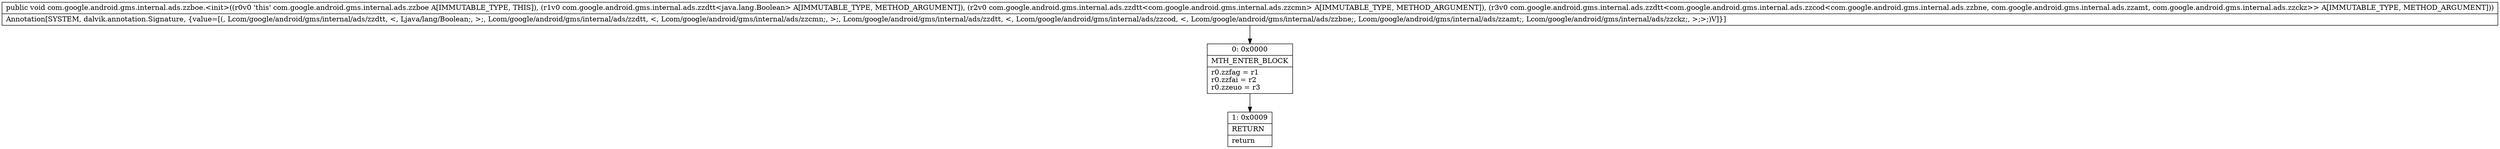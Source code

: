 digraph "CFG forcom.google.android.gms.internal.ads.zzboe.\<init\>(Lcom\/google\/android\/gms\/internal\/ads\/zzdtt;Lcom\/google\/android\/gms\/internal\/ads\/zzdtt;Lcom\/google\/android\/gms\/internal\/ads\/zzdtt;)V" {
Node_0 [shape=record,label="{0\:\ 0x0000|MTH_ENTER_BLOCK\l|r0.zzfag = r1\lr0.zzfai = r2\lr0.zzeuo = r3\l}"];
Node_1 [shape=record,label="{1\:\ 0x0009|RETURN\l|return\l}"];
MethodNode[shape=record,label="{public void com.google.android.gms.internal.ads.zzboe.\<init\>((r0v0 'this' com.google.android.gms.internal.ads.zzboe A[IMMUTABLE_TYPE, THIS]), (r1v0 com.google.android.gms.internal.ads.zzdtt\<java.lang.Boolean\> A[IMMUTABLE_TYPE, METHOD_ARGUMENT]), (r2v0 com.google.android.gms.internal.ads.zzdtt\<com.google.android.gms.internal.ads.zzcmn\> A[IMMUTABLE_TYPE, METHOD_ARGUMENT]), (r3v0 com.google.android.gms.internal.ads.zzdtt\<com.google.android.gms.internal.ads.zzcod\<com.google.android.gms.internal.ads.zzbne, com.google.android.gms.internal.ads.zzamt, com.google.android.gms.internal.ads.zzckz\>\> A[IMMUTABLE_TYPE, METHOD_ARGUMENT]))  | Annotation[SYSTEM, dalvik.annotation.Signature, \{value=[(, Lcom\/google\/android\/gms\/internal\/ads\/zzdtt, \<, Ljava\/lang\/Boolean;, \>;, Lcom\/google\/android\/gms\/internal\/ads\/zzdtt, \<, Lcom\/google\/android\/gms\/internal\/ads\/zzcmn;, \>;, Lcom\/google\/android\/gms\/internal\/ads\/zzdtt, \<, Lcom\/google\/android\/gms\/internal\/ads\/zzcod, \<, Lcom\/google\/android\/gms\/internal\/ads\/zzbne;, Lcom\/google\/android\/gms\/internal\/ads\/zzamt;, Lcom\/google\/android\/gms\/internal\/ads\/zzckz;, \>;\>;)V]\}]\l}"];
MethodNode -> Node_0;
Node_0 -> Node_1;
}


